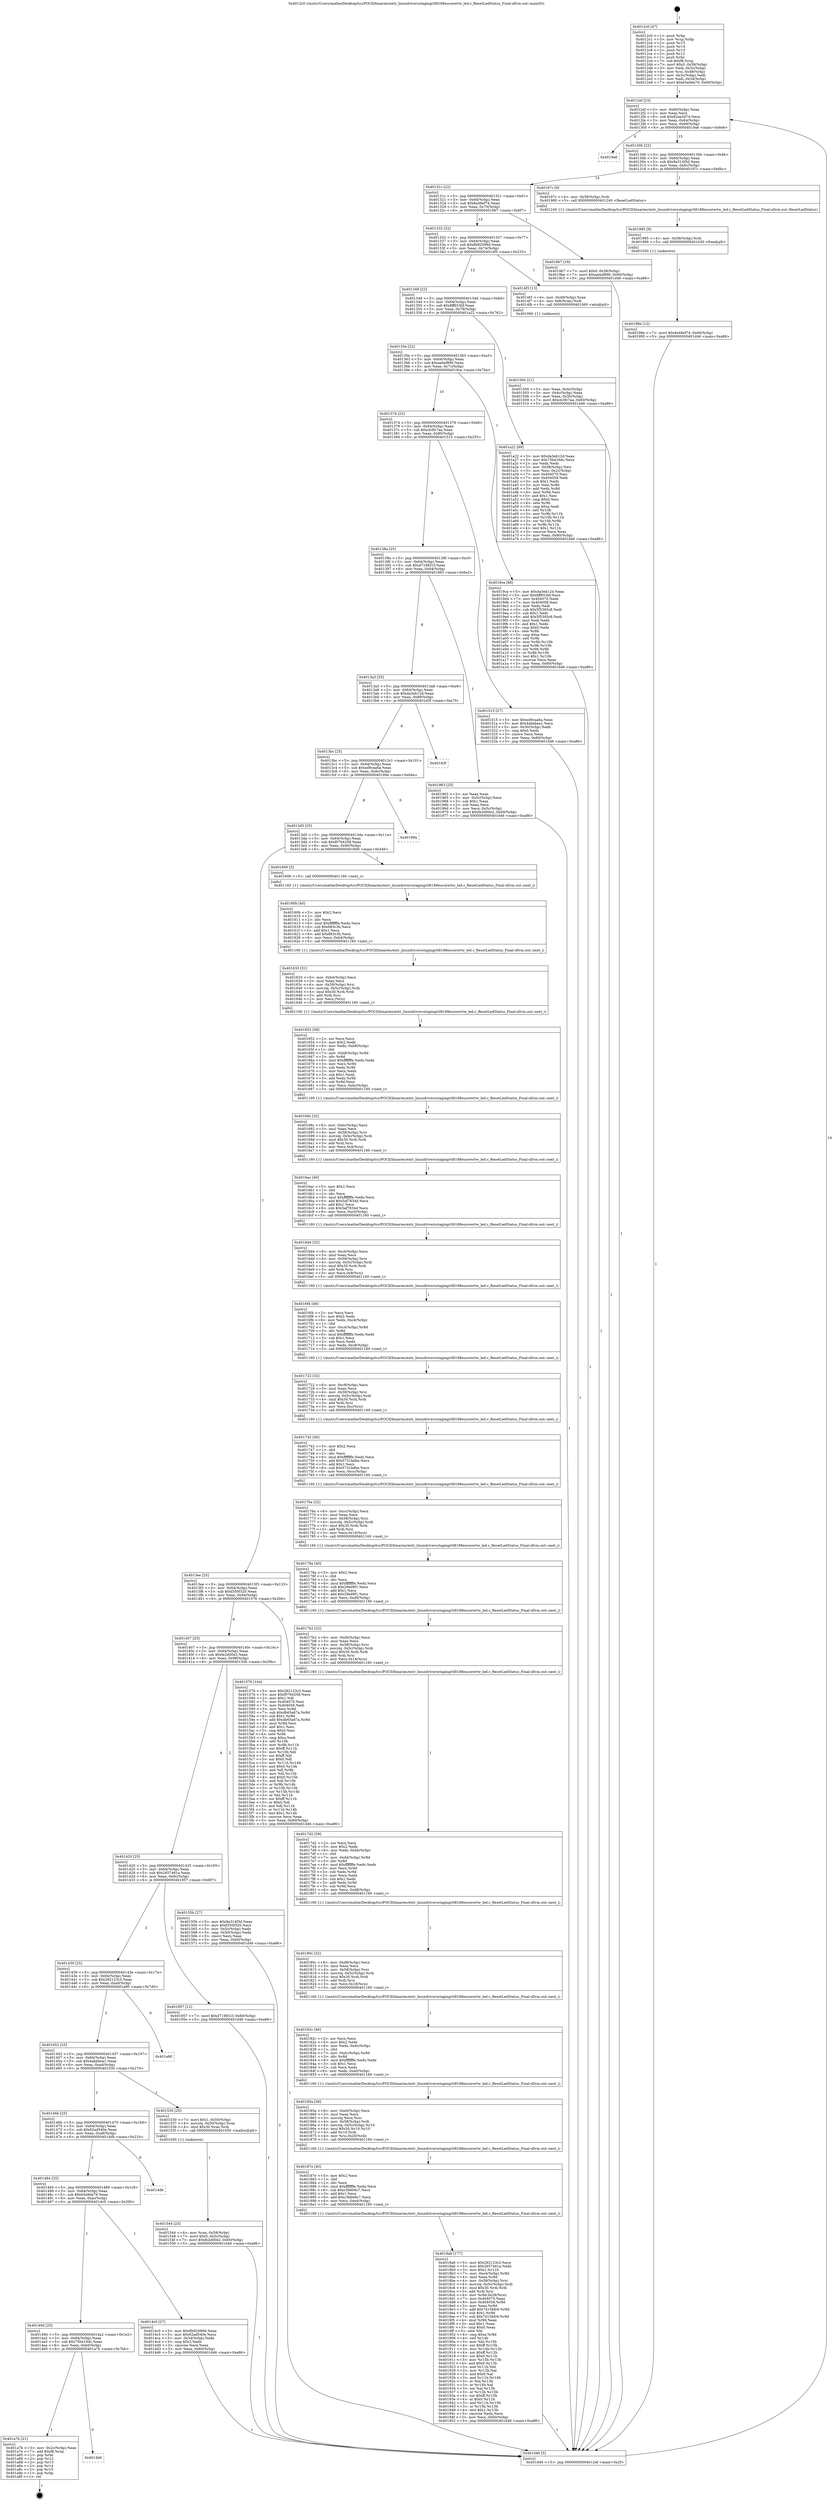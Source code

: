 digraph "0x4012c0" {
  label = "0x4012c0 (/mnt/c/Users/mathe/Desktop/tcc/POCII/binaries/extr_linuxdriversstagingrtl8188eucorertw_led.c_ResetLedStatus_Final-ollvm.out::main(0))"
  labelloc = "t"
  node[shape=record]

  Entry [label="",width=0.3,height=0.3,shape=circle,fillcolor=black,style=filled]
  "0x4012ef" [label="{
     0x4012ef [23]\l
     | [instrs]\l
     &nbsp;&nbsp;0x4012ef \<+3\>: mov -0x60(%rbp),%eax\l
     &nbsp;&nbsp;0x4012f2 \<+2\>: mov %eax,%ecx\l
     &nbsp;&nbsp;0x4012f4 \<+6\>: sub $0x82ea5d74,%ecx\l
     &nbsp;&nbsp;0x4012fa \<+3\>: mov %eax,-0x64(%rbp)\l
     &nbsp;&nbsp;0x4012fd \<+3\>: mov %ecx,-0x68(%rbp)\l
     &nbsp;&nbsp;0x401300 \<+6\>: je 00000000004019a6 \<main+0x6e6\>\l
  }"]
  "0x4019a6" [label="{
     0x4019a6\l
  }", style=dashed]
  "0x401306" [label="{
     0x401306 [22]\l
     | [instrs]\l
     &nbsp;&nbsp;0x401306 \<+5\>: jmp 000000000040130b \<main+0x4b\>\l
     &nbsp;&nbsp;0x40130b \<+3\>: mov -0x64(%rbp),%eax\l
     &nbsp;&nbsp;0x40130e \<+5\>: sub $0x8a314f3d,%eax\l
     &nbsp;&nbsp;0x401313 \<+3\>: mov %eax,-0x6c(%rbp)\l
     &nbsp;&nbsp;0x401316 \<+6\>: je 000000000040197c \<main+0x6bc\>\l
  }"]
  Exit [label="",width=0.3,height=0.3,shape=circle,fillcolor=black,style=filled,peripheries=2]
  "0x40197c" [label="{
     0x40197c [9]\l
     | [instrs]\l
     &nbsp;&nbsp;0x40197c \<+4\>: mov -0x58(%rbp),%rdi\l
     &nbsp;&nbsp;0x401980 \<+5\>: call 0000000000401240 \<ResetLedStatus\>\l
     | [calls]\l
     &nbsp;&nbsp;0x401240 \{1\} (/mnt/c/Users/mathe/Desktop/tcc/POCII/binaries/extr_linuxdriversstagingrtl8188eucorertw_led.c_ResetLedStatus_Final-ollvm.out::ResetLedStatus)\l
  }"]
  "0x40131c" [label="{
     0x40131c [22]\l
     | [instrs]\l
     &nbsp;&nbsp;0x40131c \<+5\>: jmp 0000000000401321 \<main+0x61\>\l
     &nbsp;&nbsp;0x401321 \<+3\>: mov -0x64(%rbp),%eax\l
     &nbsp;&nbsp;0x401324 \<+5\>: sub $0x8a48ef74,%eax\l
     &nbsp;&nbsp;0x401329 \<+3\>: mov %eax,-0x70(%rbp)\l
     &nbsp;&nbsp;0x40132c \<+6\>: je 00000000004019b7 \<main+0x6f7\>\l
  }"]
  "0x4014b6" [label="{
     0x4014b6\l
  }", style=dashed]
  "0x4019b7" [label="{
     0x4019b7 [19]\l
     | [instrs]\l
     &nbsp;&nbsp;0x4019b7 \<+7\>: movl $0x0,-0x38(%rbp)\l
     &nbsp;&nbsp;0x4019be \<+7\>: movl $0xaa4af890,-0x60(%rbp)\l
     &nbsp;&nbsp;0x4019c5 \<+5\>: jmp 0000000000401d46 \<main+0xa86\>\l
  }"]
  "0x401332" [label="{
     0x401332 [22]\l
     | [instrs]\l
     &nbsp;&nbsp;0x401332 \<+5\>: jmp 0000000000401337 \<main+0x77\>\l
     &nbsp;&nbsp;0x401337 \<+3\>: mov -0x64(%rbp),%eax\l
     &nbsp;&nbsp;0x40133a \<+5\>: sub $0x8b92099d,%eax\l
     &nbsp;&nbsp;0x40133f \<+3\>: mov %eax,-0x74(%rbp)\l
     &nbsp;&nbsp;0x401342 \<+6\>: je 00000000004014f3 \<main+0x233\>\l
  }"]
  "0x401a7b" [label="{
     0x401a7b [21]\l
     | [instrs]\l
     &nbsp;&nbsp;0x401a7b \<+3\>: mov -0x2c(%rbp),%eax\l
     &nbsp;&nbsp;0x401a7e \<+7\>: add $0xf8,%rsp\l
     &nbsp;&nbsp;0x401a85 \<+1\>: pop %rbx\l
     &nbsp;&nbsp;0x401a86 \<+2\>: pop %r12\l
     &nbsp;&nbsp;0x401a88 \<+2\>: pop %r13\l
     &nbsp;&nbsp;0x401a8a \<+2\>: pop %r14\l
     &nbsp;&nbsp;0x401a8c \<+2\>: pop %r15\l
     &nbsp;&nbsp;0x401a8e \<+1\>: pop %rbp\l
     &nbsp;&nbsp;0x401a8f \<+1\>: ret\l
  }"]
  "0x4014f3" [label="{
     0x4014f3 [13]\l
     | [instrs]\l
     &nbsp;&nbsp;0x4014f3 \<+4\>: mov -0x48(%rbp),%rax\l
     &nbsp;&nbsp;0x4014f7 \<+4\>: mov 0x8(%rax),%rdi\l
     &nbsp;&nbsp;0x4014fb \<+5\>: call 0000000000401060 \<atoi@plt\>\l
     | [calls]\l
     &nbsp;&nbsp;0x401060 \{1\} (unknown)\l
  }"]
  "0x401348" [label="{
     0x401348 [22]\l
     | [instrs]\l
     &nbsp;&nbsp;0x401348 \<+5\>: jmp 000000000040134d \<main+0x8d\>\l
     &nbsp;&nbsp;0x40134d \<+3\>: mov -0x64(%rbp),%eax\l
     &nbsp;&nbsp;0x401350 \<+5\>: sub $0x8ff653bf,%eax\l
     &nbsp;&nbsp;0x401355 \<+3\>: mov %eax,-0x78(%rbp)\l
     &nbsp;&nbsp;0x401358 \<+6\>: je 0000000000401a22 \<main+0x762\>\l
  }"]
  "0x40198e" [label="{
     0x40198e [12]\l
     | [instrs]\l
     &nbsp;&nbsp;0x40198e \<+7\>: movl $0x8a48ef74,-0x60(%rbp)\l
     &nbsp;&nbsp;0x401995 \<+5\>: jmp 0000000000401d46 \<main+0xa86\>\l
  }"]
  "0x401a22" [label="{
     0x401a22 [89]\l
     | [instrs]\l
     &nbsp;&nbsp;0x401a22 \<+5\>: mov $0xda3eb12d,%eax\l
     &nbsp;&nbsp;0x401a27 \<+5\>: mov $0x75b416dc,%ecx\l
     &nbsp;&nbsp;0x401a2c \<+2\>: xor %edx,%edx\l
     &nbsp;&nbsp;0x401a2e \<+3\>: mov -0x38(%rbp),%esi\l
     &nbsp;&nbsp;0x401a31 \<+3\>: mov %esi,-0x2c(%rbp)\l
     &nbsp;&nbsp;0x401a34 \<+7\>: mov 0x404070,%esi\l
     &nbsp;&nbsp;0x401a3b \<+7\>: mov 0x404058,%edi\l
     &nbsp;&nbsp;0x401a42 \<+3\>: sub $0x1,%edx\l
     &nbsp;&nbsp;0x401a45 \<+3\>: mov %esi,%r8d\l
     &nbsp;&nbsp;0x401a48 \<+3\>: add %edx,%r8d\l
     &nbsp;&nbsp;0x401a4b \<+4\>: imul %r8d,%esi\l
     &nbsp;&nbsp;0x401a4f \<+3\>: and $0x1,%esi\l
     &nbsp;&nbsp;0x401a52 \<+3\>: cmp $0x0,%esi\l
     &nbsp;&nbsp;0x401a55 \<+4\>: sete %r9b\l
     &nbsp;&nbsp;0x401a59 \<+3\>: cmp $0xa,%edi\l
     &nbsp;&nbsp;0x401a5c \<+4\>: setl %r10b\l
     &nbsp;&nbsp;0x401a60 \<+3\>: mov %r9b,%r11b\l
     &nbsp;&nbsp;0x401a63 \<+3\>: and %r10b,%r11b\l
     &nbsp;&nbsp;0x401a66 \<+3\>: xor %r10b,%r9b\l
     &nbsp;&nbsp;0x401a69 \<+3\>: or %r9b,%r11b\l
     &nbsp;&nbsp;0x401a6c \<+4\>: test $0x1,%r11b\l
     &nbsp;&nbsp;0x401a70 \<+3\>: cmovne %ecx,%eax\l
     &nbsp;&nbsp;0x401a73 \<+3\>: mov %eax,-0x60(%rbp)\l
     &nbsp;&nbsp;0x401a76 \<+5\>: jmp 0000000000401d46 \<main+0xa86\>\l
  }"]
  "0x40135e" [label="{
     0x40135e [22]\l
     | [instrs]\l
     &nbsp;&nbsp;0x40135e \<+5\>: jmp 0000000000401363 \<main+0xa3\>\l
     &nbsp;&nbsp;0x401363 \<+3\>: mov -0x64(%rbp),%eax\l
     &nbsp;&nbsp;0x401366 \<+5\>: sub $0xaa4af890,%eax\l
     &nbsp;&nbsp;0x40136b \<+3\>: mov %eax,-0x7c(%rbp)\l
     &nbsp;&nbsp;0x40136e \<+6\>: je 00000000004019ca \<main+0x70a\>\l
  }"]
  "0x401985" [label="{
     0x401985 [9]\l
     | [instrs]\l
     &nbsp;&nbsp;0x401985 \<+4\>: mov -0x58(%rbp),%rdi\l
     &nbsp;&nbsp;0x401989 \<+5\>: call 0000000000401030 \<free@plt\>\l
     | [calls]\l
     &nbsp;&nbsp;0x401030 \{1\} (unknown)\l
  }"]
  "0x4019ca" [label="{
     0x4019ca [88]\l
     | [instrs]\l
     &nbsp;&nbsp;0x4019ca \<+5\>: mov $0xda3eb12d,%eax\l
     &nbsp;&nbsp;0x4019cf \<+5\>: mov $0x8ff653bf,%ecx\l
     &nbsp;&nbsp;0x4019d4 \<+7\>: mov 0x404070,%edx\l
     &nbsp;&nbsp;0x4019db \<+7\>: mov 0x404058,%esi\l
     &nbsp;&nbsp;0x4019e2 \<+2\>: mov %edx,%edi\l
     &nbsp;&nbsp;0x4019e4 \<+6\>: sub $0x5f5393c8,%edi\l
     &nbsp;&nbsp;0x4019ea \<+3\>: sub $0x1,%edi\l
     &nbsp;&nbsp;0x4019ed \<+6\>: add $0x5f5393c8,%edi\l
     &nbsp;&nbsp;0x4019f3 \<+3\>: imul %edi,%edx\l
     &nbsp;&nbsp;0x4019f6 \<+3\>: and $0x1,%edx\l
     &nbsp;&nbsp;0x4019f9 \<+3\>: cmp $0x0,%edx\l
     &nbsp;&nbsp;0x4019fc \<+4\>: sete %r8b\l
     &nbsp;&nbsp;0x401a00 \<+3\>: cmp $0xa,%esi\l
     &nbsp;&nbsp;0x401a03 \<+4\>: setl %r9b\l
     &nbsp;&nbsp;0x401a07 \<+3\>: mov %r8b,%r10b\l
     &nbsp;&nbsp;0x401a0a \<+3\>: and %r9b,%r10b\l
     &nbsp;&nbsp;0x401a0d \<+3\>: xor %r9b,%r8b\l
     &nbsp;&nbsp;0x401a10 \<+3\>: or %r8b,%r10b\l
     &nbsp;&nbsp;0x401a13 \<+4\>: test $0x1,%r10b\l
     &nbsp;&nbsp;0x401a17 \<+3\>: cmovne %ecx,%eax\l
     &nbsp;&nbsp;0x401a1a \<+3\>: mov %eax,-0x60(%rbp)\l
     &nbsp;&nbsp;0x401a1d \<+5\>: jmp 0000000000401d46 \<main+0xa86\>\l
  }"]
  "0x401374" [label="{
     0x401374 [22]\l
     | [instrs]\l
     &nbsp;&nbsp;0x401374 \<+5\>: jmp 0000000000401379 \<main+0xb9\>\l
     &nbsp;&nbsp;0x401379 \<+3\>: mov -0x64(%rbp),%eax\l
     &nbsp;&nbsp;0x40137c \<+5\>: sub $0xcb3fc7aa,%eax\l
     &nbsp;&nbsp;0x401381 \<+3\>: mov %eax,-0x80(%rbp)\l
     &nbsp;&nbsp;0x401384 \<+6\>: je 0000000000401515 \<main+0x255\>\l
  }"]
  "0x4018a6" [label="{
     0x4018a6 [177]\l
     | [instrs]\l
     &nbsp;&nbsp;0x4018a6 \<+5\>: mov $0x292123c3,%ecx\l
     &nbsp;&nbsp;0x4018ab \<+5\>: mov $0x2657461a,%edx\l
     &nbsp;&nbsp;0x4018b0 \<+3\>: mov $0x1,%r11b\l
     &nbsp;&nbsp;0x4018b3 \<+7\>: mov -0xe4(%rbp),%r8d\l
     &nbsp;&nbsp;0x4018ba \<+4\>: imul %eax,%r8d\l
     &nbsp;&nbsp;0x4018be \<+4\>: mov -0x58(%rbp),%rsi\l
     &nbsp;&nbsp;0x4018c2 \<+4\>: movslq -0x5c(%rbp),%rdi\l
     &nbsp;&nbsp;0x4018c6 \<+4\>: imul $0x30,%rdi,%rdi\l
     &nbsp;&nbsp;0x4018ca \<+3\>: add %rdi,%rsi\l
     &nbsp;&nbsp;0x4018cd \<+4\>: mov %r8d,0x28(%rsi)\l
     &nbsp;&nbsp;0x4018d1 \<+7\>: mov 0x404070,%eax\l
     &nbsp;&nbsp;0x4018d8 \<+8\>: mov 0x404058,%r8d\l
     &nbsp;&nbsp;0x4018e0 \<+3\>: mov %eax,%r9d\l
     &nbsp;&nbsp;0x4018e3 \<+7\>: add $0x7d15bfc9,%r9d\l
     &nbsp;&nbsp;0x4018ea \<+4\>: sub $0x1,%r9d\l
     &nbsp;&nbsp;0x4018ee \<+7\>: sub $0x7d15bfc9,%r9d\l
     &nbsp;&nbsp;0x4018f5 \<+4\>: imul %r9d,%eax\l
     &nbsp;&nbsp;0x4018f9 \<+3\>: and $0x1,%eax\l
     &nbsp;&nbsp;0x4018fc \<+3\>: cmp $0x0,%eax\l
     &nbsp;&nbsp;0x4018ff \<+3\>: sete %bl\l
     &nbsp;&nbsp;0x401902 \<+4\>: cmp $0xa,%r8d\l
     &nbsp;&nbsp;0x401906 \<+4\>: setl %r14b\l
     &nbsp;&nbsp;0x40190a \<+3\>: mov %bl,%r15b\l
     &nbsp;&nbsp;0x40190d \<+4\>: xor $0xff,%r15b\l
     &nbsp;&nbsp;0x401911 \<+3\>: mov %r14b,%r12b\l
     &nbsp;&nbsp;0x401914 \<+4\>: xor $0xff,%r12b\l
     &nbsp;&nbsp;0x401918 \<+4\>: xor $0x0,%r11b\l
     &nbsp;&nbsp;0x40191c \<+3\>: mov %r15b,%r13b\l
     &nbsp;&nbsp;0x40191f \<+4\>: and $0x0,%r13b\l
     &nbsp;&nbsp;0x401923 \<+3\>: and %r11b,%bl\l
     &nbsp;&nbsp;0x401926 \<+3\>: mov %r12b,%al\l
     &nbsp;&nbsp;0x401929 \<+2\>: and $0x0,%al\l
     &nbsp;&nbsp;0x40192b \<+3\>: and %r11b,%r14b\l
     &nbsp;&nbsp;0x40192e \<+3\>: or %bl,%r13b\l
     &nbsp;&nbsp;0x401931 \<+3\>: or %r14b,%al\l
     &nbsp;&nbsp;0x401934 \<+3\>: xor %al,%r13b\l
     &nbsp;&nbsp;0x401937 \<+3\>: or %r12b,%r15b\l
     &nbsp;&nbsp;0x40193a \<+4\>: xor $0xff,%r15b\l
     &nbsp;&nbsp;0x40193e \<+4\>: or $0x0,%r11b\l
     &nbsp;&nbsp;0x401942 \<+3\>: and %r11b,%r15b\l
     &nbsp;&nbsp;0x401945 \<+3\>: or %r15b,%r13b\l
     &nbsp;&nbsp;0x401948 \<+4\>: test $0x1,%r13b\l
     &nbsp;&nbsp;0x40194c \<+3\>: cmovne %edx,%ecx\l
     &nbsp;&nbsp;0x40194f \<+3\>: mov %ecx,-0x60(%rbp)\l
     &nbsp;&nbsp;0x401952 \<+5\>: jmp 0000000000401d46 \<main+0xa86\>\l
  }"]
  "0x401515" [label="{
     0x401515 [27]\l
     | [instrs]\l
     &nbsp;&nbsp;0x401515 \<+5\>: mov $0xed9caa6a,%eax\l
     &nbsp;&nbsp;0x40151a \<+5\>: mov $0x4abbbea1,%ecx\l
     &nbsp;&nbsp;0x40151f \<+3\>: mov -0x30(%rbp),%edx\l
     &nbsp;&nbsp;0x401522 \<+3\>: cmp $0x0,%edx\l
     &nbsp;&nbsp;0x401525 \<+3\>: cmove %ecx,%eax\l
     &nbsp;&nbsp;0x401528 \<+3\>: mov %eax,-0x60(%rbp)\l
     &nbsp;&nbsp;0x40152b \<+5\>: jmp 0000000000401d46 \<main+0xa86\>\l
  }"]
  "0x40138a" [label="{
     0x40138a [25]\l
     | [instrs]\l
     &nbsp;&nbsp;0x40138a \<+5\>: jmp 000000000040138f \<main+0xcf\>\l
     &nbsp;&nbsp;0x40138f \<+3\>: mov -0x64(%rbp),%eax\l
     &nbsp;&nbsp;0x401392 \<+5\>: sub $0xd719831f,%eax\l
     &nbsp;&nbsp;0x401397 \<+6\>: mov %eax,-0x84(%rbp)\l
     &nbsp;&nbsp;0x40139d \<+6\>: je 0000000000401963 \<main+0x6a3\>\l
  }"]
  "0x40187e" [label="{
     0x40187e [40]\l
     | [instrs]\l
     &nbsp;&nbsp;0x40187e \<+5\>: mov $0x2,%ecx\l
     &nbsp;&nbsp;0x401883 \<+1\>: cltd\l
     &nbsp;&nbsp;0x401884 \<+2\>: idiv %ecx\l
     &nbsp;&nbsp;0x401886 \<+6\>: imul $0xfffffffe,%edx,%ecx\l
     &nbsp;&nbsp;0x40188c \<+6\>: sub $0xc3b606c7,%ecx\l
     &nbsp;&nbsp;0x401892 \<+3\>: add $0x1,%ecx\l
     &nbsp;&nbsp;0x401895 \<+6\>: add $0xc3b606c7,%ecx\l
     &nbsp;&nbsp;0x40189b \<+6\>: mov %ecx,-0xe4(%rbp)\l
     &nbsp;&nbsp;0x4018a1 \<+5\>: call 0000000000401160 \<next_i\>\l
     | [calls]\l
     &nbsp;&nbsp;0x401160 \{1\} (/mnt/c/Users/mathe/Desktop/tcc/POCII/binaries/extr_linuxdriversstagingrtl8188eucorertw_led.c_ResetLedStatus_Final-ollvm.out::next_i)\l
  }"]
  "0x401963" [label="{
     0x401963 [25]\l
     | [instrs]\l
     &nbsp;&nbsp;0x401963 \<+2\>: xor %eax,%eax\l
     &nbsp;&nbsp;0x401965 \<+3\>: mov -0x5c(%rbp),%ecx\l
     &nbsp;&nbsp;0x401968 \<+3\>: sub $0x1,%eax\l
     &nbsp;&nbsp;0x40196b \<+2\>: sub %eax,%ecx\l
     &nbsp;&nbsp;0x40196d \<+3\>: mov %ecx,-0x5c(%rbp)\l
     &nbsp;&nbsp;0x401970 \<+7\>: movl $0xfe2d00e2,-0x60(%rbp)\l
     &nbsp;&nbsp;0x401977 \<+5\>: jmp 0000000000401d46 \<main+0xa86\>\l
  }"]
  "0x4013a3" [label="{
     0x4013a3 [25]\l
     | [instrs]\l
     &nbsp;&nbsp;0x4013a3 \<+5\>: jmp 00000000004013a8 \<main+0xe8\>\l
     &nbsp;&nbsp;0x4013a8 \<+3\>: mov -0x64(%rbp),%eax\l
     &nbsp;&nbsp;0x4013ab \<+5\>: sub $0xda3eb12d,%eax\l
     &nbsp;&nbsp;0x4013b0 \<+6\>: mov %eax,-0x88(%rbp)\l
     &nbsp;&nbsp;0x4013b6 \<+6\>: je 0000000000401d3f \<main+0xa7f\>\l
  }"]
  "0x40185a" [label="{
     0x40185a [36]\l
     | [instrs]\l
     &nbsp;&nbsp;0x40185a \<+6\>: mov -0xe0(%rbp),%ecx\l
     &nbsp;&nbsp;0x401860 \<+3\>: imul %eax,%ecx\l
     &nbsp;&nbsp;0x401863 \<+3\>: movslq %ecx,%rsi\l
     &nbsp;&nbsp;0x401866 \<+4\>: mov -0x58(%rbp),%rdi\l
     &nbsp;&nbsp;0x40186a \<+4\>: movslq -0x5c(%rbp),%r10\l
     &nbsp;&nbsp;0x40186e \<+4\>: imul $0x30,%r10,%r10\l
     &nbsp;&nbsp;0x401872 \<+3\>: add %r10,%rdi\l
     &nbsp;&nbsp;0x401875 \<+4\>: mov %rsi,0x20(%rdi)\l
     &nbsp;&nbsp;0x401879 \<+5\>: call 0000000000401160 \<next_i\>\l
     | [calls]\l
     &nbsp;&nbsp;0x401160 \{1\} (/mnt/c/Users/mathe/Desktop/tcc/POCII/binaries/extr_linuxdriversstagingrtl8188eucorertw_led.c_ResetLedStatus_Final-ollvm.out::next_i)\l
  }"]
  "0x401d3f" [label="{
     0x401d3f\l
  }", style=dashed]
  "0x4013bc" [label="{
     0x4013bc [25]\l
     | [instrs]\l
     &nbsp;&nbsp;0x4013bc \<+5\>: jmp 00000000004013c1 \<main+0x101\>\l
     &nbsp;&nbsp;0x4013c1 \<+3\>: mov -0x64(%rbp),%eax\l
     &nbsp;&nbsp;0x4013c4 \<+5\>: sub $0xed9caa6a,%eax\l
     &nbsp;&nbsp;0x4013c9 \<+6\>: mov %eax,-0x8c(%rbp)\l
     &nbsp;&nbsp;0x4013cf \<+6\>: je 000000000040199a \<main+0x6da\>\l
  }"]
  "0x40182c" [label="{
     0x40182c [46]\l
     | [instrs]\l
     &nbsp;&nbsp;0x40182c \<+2\>: xor %ecx,%ecx\l
     &nbsp;&nbsp;0x40182e \<+5\>: mov $0x2,%edx\l
     &nbsp;&nbsp;0x401833 \<+6\>: mov %edx,-0xdc(%rbp)\l
     &nbsp;&nbsp;0x401839 \<+1\>: cltd\l
     &nbsp;&nbsp;0x40183a \<+7\>: mov -0xdc(%rbp),%r8d\l
     &nbsp;&nbsp;0x401841 \<+3\>: idiv %r8d\l
     &nbsp;&nbsp;0x401844 \<+6\>: imul $0xfffffffe,%edx,%edx\l
     &nbsp;&nbsp;0x40184a \<+3\>: sub $0x1,%ecx\l
     &nbsp;&nbsp;0x40184d \<+2\>: sub %ecx,%edx\l
     &nbsp;&nbsp;0x40184f \<+6\>: mov %edx,-0xe0(%rbp)\l
     &nbsp;&nbsp;0x401855 \<+5\>: call 0000000000401160 \<next_i\>\l
     | [calls]\l
     &nbsp;&nbsp;0x401160 \{1\} (/mnt/c/Users/mathe/Desktop/tcc/POCII/binaries/extr_linuxdriversstagingrtl8188eucorertw_led.c_ResetLedStatus_Final-ollvm.out::next_i)\l
  }"]
  "0x40199a" [label="{
     0x40199a\l
  }", style=dashed]
  "0x4013d5" [label="{
     0x4013d5 [25]\l
     | [instrs]\l
     &nbsp;&nbsp;0x4013d5 \<+5\>: jmp 00000000004013da \<main+0x11a\>\l
     &nbsp;&nbsp;0x4013da \<+3\>: mov -0x64(%rbp),%eax\l
     &nbsp;&nbsp;0x4013dd \<+5\>: sub $0xf0764208,%eax\l
     &nbsp;&nbsp;0x4013e2 \<+6\>: mov %eax,-0x90(%rbp)\l
     &nbsp;&nbsp;0x4013e8 \<+6\>: je 0000000000401606 \<main+0x346\>\l
  }"]
  "0x40180c" [label="{
     0x40180c [32]\l
     | [instrs]\l
     &nbsp;&nbsp;0x40180c \<+6\>: mov -0xd8(%rbp),%ecx\l
     &nbsp;&nbsp;0x401812 \<+3\>: imul %eax,%ecx\l
     &nbsp;&nbsp;0x401815 \<+4\>: mov -0x58(%rbp),%rsi\l
     &nbsp;&nbsp;0x401819 \<+4\>: movslq -0x5c(%rbp),%rdi\l
     &nbsp;&nbsp;0x40181d \<+4\>: imul $0x30,%rdi,%rdi\l
     &nbsp;&nbsp;0x401821 \<+3\>: add %rdi,%rsi\l
     &nbsp;&nbsp;0x401824 \<+3\>: mov %ecx,0x18(%rsi)\l
     &nbsp;&nbsp;0x401827 \<+5\>: call 0000000000401160 \<next_i\>\l
     | [calls]\l
     &nbsp;&nbsp;0x401160 \{1\} (/mnt/c/Users/mathe/Desktop/tcc/POCII/binaries/extr_linuxdriversstagingrtl8188eucorertw_led.c_ResetLedStatus_Final-ollvm.out::next_i)\l
  }"]
  "0x401606" [label="{
     0x401606 [5]\l
     | [instrs]\l
     &nbsp;&nbsp;0x401606 \<+5\>: call 0000000000401160 \<next_i\>\l
     | [calls]\l
     &nbsp;&nbsp;0x401160 \{1\} (/mnt/c/Users/mathe/Desktop/tcc/POCII/binaries/extr_linuxdriversstagingrtl8188eucorertw_led.c_ResetLedStatus_Final-ollvm.out::next_i)\l
  }"]
  "0x4013ee" [label="{
     0x4013ee [25]\l
     | [instrs]\l
     &nbsp;&nbsp;0x4013ee \<+5\>: jmp 00000000004013f3 \<main+0x133\>\l
     &nbsp;&nbsp;0x4013f3 \<+3\>: mov -0x64(%rbp),%eax\l
     &nbsp;&nbsp;0x4013f6 \<+5\>: sub $0xf350f320,%eax\l
     &nbsp;&nbsp;0x4013fb \<+6\>: mov %eax,-0x94(%rbp)\l
     &nbsp;&nbsp;0x401401 \<+6\>: je 0000000000401576 \<main+0x2b6\>\l
  }"]
  "0x4017d2" [label="{
     0x4017d2 [58]\l
     | [instrs]\l
     &nbsp;&nbsp;0x4017d2 \<+2\>: xor %ecx,%ecx\l
     &nbsp;&nbsp;0x4017d4 \<+5\>: mov $0x2,%edx\l
     &nbsp;&nbsp;0x4017d9 \<+6\>: mov %edx,-0xd4(%rbp)\l
     &nbsp;&nbsp;0x4017df \<+1\>: cltd\l
     &nbsp;&nbsp;0x4017e0 \<+7\>: mov -0xd4(%rbp),%r8d\l
     &nbsp;&nbsp;0x4017e7 \<+3\>: idiv %r8d\l
     &nbsp;&nbsp;0x4017ea \<+6\>: imul $0xfffffffe,%edx,%edx\l
     &nbsp;&nbsp;0x4017f0 \<+3\>: mov %ecx,%r9d\l
     &nbsp;&nbsp;0x4017f3 \<+3\>: sub %edx,%r9d\l
     &nbsp;&nbsp;0x4017f6 \<+2\>: mov %ecx,%edx\l
     &nbsp;&nbsp;0x4017f8 \<+3\>: sub $0x1,%edx\l
     &nbsp;&nbsp;0x4017fb \<+3\>: add %edx,%r9d\l
     &nbsp;&nbsp;0x4017fe \<+3\>: sub %r9d,%ecx\l
     &nbsp;&nbsp;0x401801 \<+6\>: mov %ecx,-0xd8(%rbp)\l
     &nbsp;&nbsp;0x401807 \<+5\>: call 0000000000401160 \<next_i\>\l
     | [calls]\l
     &nbsp;&nbsp;0x401160 \{1\} (/mnt/c/Users/mathe/Desktop/tcc/POCII/binaries/extr_linuxdriversstagingrtl8188eucorertw_led.c_ResetLedStatus_Final-ollvm.out::next_i)\l
  }"]
  "0x401576" [label="{
     0x401576 [144]\l
     | [instrs]\l
     &nbsp;&nbsp;0x401576 \<+5\>: mov $0x292123c3,%eax\l
     &nbsp;&nbsp;0x40157b \<+5\>: mov $0xf0764208,%ecx\l
     &nbsp;&nbsp;0x401580 \<+2\>: mov $0x1,%dl\l
     &nbsp;&nbsp;0x401582 \<+7\>: mov 0x404070,%esi\l
     &nbsp;&nbsp;0x401589 \<+7\>: mov 0x404058,%edi\l
     &nbsp;&nbsp;0x401590 \<+3\>: mov %esi,%r8d\l
     &nbsp;&nbsp;0x401593 \<+7\>: sub $0xdb65a67a,%r8d\l
     &nbsp;&nbsp;0x40159a \<+4\>: sub $0x1,%r8d\l
     &nbsp;&nbsp;0x40159e \<+7\>: add $0xdb65a67a,%r8d\l
     &nbsp;&nbsp;0x4015a5 \<+4\>: imul %r8d,%esi\l
     &nbsp;&nbsp;0x4015a9 \<+3\>: and $0x1,%esi\l
     &nbsp;&nbsp;0x4015ac \<+3\>: cmp $0x0,%esi\l
     &nbsp;&nbsp;0x4015af \<+4\>: sete %r9b\l
     &nbsp;&nbsp;0x4015b3 \<+3\>: cmp $0xa,%edi\l
     &nbsp;&nbsp;0x4015b6 \<+4\>: setl %r10b\l
     &nbsp;&nbsp;0x4015ba \<+3\>: mov %r9b,%r11b\l
     &nbsp;&nbsp;0x4015bd \<+4\>: xor $0xff,%r11b\l
     &nbsp;&nbsp;0x4015c1 \<+3\>: mov %r10b,%bl\l
     &nbsp;&nbsp;0x4015c4 \<+3\>: xor $0xff,%bl\l
     &nbsp;&nbsp;0x4015c7 \<+3\>: xor $0x0,%dl\l
     &nbsp;&nbsp;0x4015ca \<+3\>: mov %r11b,%r14b\l
     &nbsp;&nbsp;0x4015cd \<+4\>: and $0x0,%r14b\l
     &nbsp;&nbsp;0x4015d1 \<+3\>: and %dl,%r9b\l
     &nbsp;&nbsp;0x4015d4 \<+3\>: mov %bl,%r15b\l
     &nbsp;&nbsp;0x4015d7 \<+4\>: and $0x0,%r15b\l
     &nbsp;&nbsp;0x4015db \<+3\>: and %dl,%r10b\l
     &nbsp;&nbsp;0x4015de \<+3\>: or %r9b,%r14b\l
     &nbsp;&nbsp;0x4015e1 \<+3\>: or %r10b,%r15b\l
     &nbsp;&nbsp;0x4015e4 \<+3\>: xor %r15b,%r14b\l
     &nbsp;&nbsp;0x4015e7 \<+3\>: or %bl,%r11b\l
     &nbsp;&nbsp;0x4015ea \<+4\>: xor $0xff,%r11b\l
     &nbsp;&nbsp;0x4015ee \<+3\>: or $0x0,%dl\l
     &nbsp;&nbsp;0x4015f1 \<+3\>: and %dl,%r11b\l
     &nbsp;&nbsp;0x4015f4 \<+3\>: or %r11b,%r14b\l
     &nbsp;&nbsp;0x4015f7 \<+4\>: test $0x1,%r14b\l
     &nbsp;&nbsp;0x4015fb \<+3\>: cmovne %ecx,%eax\l
     &nbsp;&nbsp;0x4015fe \<+3\>: mov %eax,-0x60(%rbp)\l
     &nbsp;&nbsp;0x401601 \<+5\>: jmp 0000000000401d46 \<main+0xa86\>\l
  }"]
  "0x401407" [label="{
     0x401407 [25]\l
     | [instrs]\l
     &nbsp;&nbsp;0x401407 \<+5\>: jmp 000000000040140c \<main+0x14c\>\l
     &nbsp;&nbsp;0x40140c \<+3\>: mov -0x64(%rbp),%eax\l
     &nbsp;&nbsp;0x40140f \<+5\>: sub $0xfe2d00e2,%eax\l
     &nbsp;&nbsp;0x401414 \<+6\>: mov %eax,-0x98(%rbp)\l
     &nbsp;&nbsp;0x40141a \<+6\>: je 000000000040155b \<main+0x29b\>\l
  }"]
  "0x4017b2" [label="{
     0x4017b2 [32]\l
     | [instrs]\l
     &nbsp;&nbsp;0x4017b2 \<+6\>: mov -0xd0(%rbp),%ecx\l
     &nbsp;&nbsp;0x4017b8 \<+3\>: imul %eax,%ecx\l
     &nbsp;&nbsp;0x4017bb \<+4\>: mov -0x58(%rbp),%rsi\l
     &nbsp;&nbsp;0x4017bf \<+4\>: movslq -0x5c(%rbp),%rdi\l
     &nbsp;&nbsp;0x4017c3 \<+4\>: imul $0x30,%rdi,%rdi\l
     &nbsp;&nbsp;0x4017c7 \<+3\>: add %rdi,%rsi\l
     &nbsp;&nbsp;0x4017ca \<+3\>: mov %ecx,0x14(%rsi)\l
     &nbsp;&nbsp;0x4017cd \<+5\>: call 0000000000401160 \<next_i\>\l
     | [calls]\l
     &nbsp;&nbsp;0x401160 \{1\} (/mnt/c/Users/mathe/Desktop/tcc/POCII/binaries/extr_linuxdriversstagingrtl8188eucorertw_led.c_ResetLedStatus_Final-ollvm.out::next_i)\l
  }"]
  "0x40155b" [label="{
     0x40155b [27]\l
     | [instrs]\l
     &nbsp;&nbsp;0x40155b \<+5\>: mov $0x8a314f3d,%eax\l
     &nbsp;&nbsp;0x401560 \<+5\>: mov $0xf350f320,%ecx\l
     &nbsp;&nbsp;0x401565 \<+3\>: mov -0x5c(%rbp),%edx\l
     &nbsp;&nbsp;0x401568 \<+3\>: cmp -0x50(%rbp),%edx\l
     &nbsp;&nbsp;0x40156b \<+3\>: cmovl %ecx,%eax\l
     &nbsp;&nbsp;0x40156e \<+3\>: mov %eax,-0x60(%rbp)\l
     &nbsp;&nbsp;0x401571 \<+5\>: jmp 0000000000401d46 \<main+0xa86\>\l
  }"]
  "0x401420" [label="{
     0x401420 [25]\l
     | [instrs]\l
     &nbsp;&nbsp;0x401420 \<+5\>: jmp 0000000000401425 \<main+0x165\>\l
     &nbsp;&nbsp;0x401425 \<+3\>: mov -0x64(%rbp),%eax\l
     &nbsp;&nbsp;0x401428 \<+5\>: sub $0x2657461a,%eax\l
     &nbsp;&nbsp;0x40142d \<+6\>: mov %eax,-0x9c(%rbp)\l
     &nbsp;&nbsp;0x401433 \<+6\>: je 0000000000401957 \<main+0x697\>\l
  }"]
  "0x40178a" [label="{
     0x40178a [40]\l
     | [instrs]\l
     &nbsp;&nbsp;0x40178a \<+5\>: mov $0x2,%ecx\l
     &nbsp;&nbsp;0x40178f \<+1\>: cltd\l
     &nbsp;&nbsp;0x401790 \<+2\>: idiv %ecx\l
     &nbsp;&nbsp;0x401792 \<+6\>: imul $0xfffffffe,%edx,%ecx\l
     &nbsp;&nbsp;0x401798 \<+6\>: sub $0x29ed9f1,%ecx\l
     &nbsp;&nbsp;0x40179e \<+3\>: add $0x1,%ecx\l
     &nbsp;&nbsp;0x4017a1 \<+6\>: add $0x29ed9f1,%ecx\l
     &nbsp;&nbsp;0x4017a7 \<+6\>: mov %ecx,-0xd0(%rbp)\l
     &nbsp;&nbsp;0x4017ad \<+5\>: call 0000000000401160 \<next_i\>\l
     | [calls]\l
     &nbsp;&nbsp;0x401160 \{1\} (/mnt/c/Users/mathe/Desktop/tcc/POCII/binaries/extr_linuxdriversstagingrtl8188eucorertw_led.c_ResetLedStatus_Final-ollvm.out::next_i)\l
  }"]
  "0x401957" [label="{
     0x401957 [12]\l
     | [instrs]\l
     &nbsp;&nbsp;0x401957 \<+7\>: movl $0xd719831f,-0x60(%rbp)\l
     &nbsp;&nbsp;0x40195e \<+5\>: jmp 0000000000401d46 \<main+0xa86\>\l
  }"]
  "0x401439" [label="{
     0x401439 [25]\l
     | [instrs]\l
     &nbsp;&nbsp;0x401439 \<+5\>: jmp 000000000040143e \<main+0x17e\>\l
     &nbsp;&nbsp;0x40143e \<+3\>: mov -0x64(%rbp),%eax\l
     &nbsp;&nbsp;0x401441 \<+5\>: sub $0x292123c3,%eax\l
     &nbsp;&nbsp;0x401446 \<+6\>: mov %eax,-0xa0(%rbp)\l
     &nbsp;&nbsp;0x40144c \<+6\>: je 0000000000401a90 \<main+0x7d0\>\l
  }"]
  "0x40176a" [label="{
     0x40176a [32]\l
     | [instrs]\l
     &nbsp;&nbsp;0x40176a \<+6\>: mov -0xcc(%rbp),%ecx\l
     &nbsp;&nbsp;0x401770 \<+3\>: imul %eax,%ecx\l
     &nbsp;&nbsp;0x401773 \<+4\>: mov -0x58(%rbp),%rsi\l
     &nbsp;&nbsp;0x401777 \<+4\>: movslq -0x5c(%rbp),%rdi\l
     &nbsp;&nbsp;0x40177b \<+4\>: imul $0x30,%rdi,%rdi\l
     &nbsp;&nbsp;0x40177f \<+3\>: add %rdi,%rsi\l
     &nbsp;&nbsp;0x401782 \<+3\>: mov %ecx,0x10(%rsi)\l
     &nbsp;&nbsp;0x401785 \<+5\>: call 0000000000401160 \<next_i\>\l
     | [calls]\l
     &nbsp;&nbsp;0x401160 \{1\} (/mnt/c/Users/mathe/Desktop/tcc/POCII/binaries/extr_linuxdriversstagingrtl8188eucorertw_led.c_ResetLedStatus_Final-ollvm.out::next_i)\l
  }"]
  "0x401a90" [label="{
     0x401a90\l
  }", style=dashed]
  "0x401452" [label="{
     0x401452 [25]\l
     | [instrs]\l
     &nbsp;&nbsp;0x401452 \<+5\>: jmp 0000000000401457 \<main+0x197\>\l
     &nbsp;&nbsp;0x401457 \<+3\>: mov -0x64(%rbp),%eax\l
     &nbsp;&nbsp;0x40145a \<+5\>: sub $0x4abbbea1,%eax\l
     &nbsp;&nbsp;0x40145f \<+6\>: mov %eax,-0xa4(%rbp)\l
     &nbsp;&nbsp;0x401465 \<+6\>: je 0000000000401530 \<main+0x270\>\l
  }"]
  "0x401742" [label="{
     0x401742 [40]\l
     | [instrs]\l
     &nbsp;&nbsp;0x401742 \<+5\>: mov $0x2,%ecx\l
     &nbsp;&nbsp;0x401747 \<+1\>: cltd\l
     &nbsp;&nbsp;0x401748 \<+2\>: idiv %ecx\l
     &nbsp;&nbsp;0x40174a \<+6\>: imul $0xfffffffe,%edx,%ecx\l
     &nbsp;&nbsp;0x401750 \<+6\>: add $0x5731bdbe,%ecx\l
     &nbsp;&nbsp;0x401756 \<+3\>: add $0x1,%ecx\l
     &nbsp;&nbsp;0x401759 \<+6\>: sub $0x5731bdbe,%ecx\l
     &nbsp;&nbsp;0x40175f \<+6\>: mov %ecx,-0xcc(%rbp)\l
     &nbsp;&nbsp;0x401765 \<+5\>: call 0000000000401160 \<next_i\>\l
     | [calls]\l
     &nbsp;&nbsp;0x401160 \{1\} (/mnt/c/Users/mathe/Desktop/tcc/POCII/binaries/extr_linuxdriversstagingrtl8188eucorertw_led.c_ResetLedStatus_Final-ollvm.out::next_i)\l
  }"]
  "0x401530" [label="{
     0x401530 [20]\l
     | [instrs]\l
     &nbsp;&nbsp;0x401530 \<+7\>: movl $0x1,-0x50(%rbp)\l
     &nbsp;&nbsp;0x401537 \<+4\>: movslq -0x50(%rbp),%rax\l
     &nbsp;&nbsp;0x40153b \<+4\>: imul $0x30,%rax,%rdi\l
     &nbsp;&nbsp;0x40153f \<+5\>: call 0000000000401050 \<malloc@plt\>\l
     | [calls]\l
     &nbsp;&nbsp;0x401050 \{1\} (unknown)\l
  }"]
  "0x40146b" [label="{
     0x40146b [25]\l
     | [instrs]\l
     &nbsp;&nbsp;0x40146b \<+5\>: jmp 0000000000401470 \<main+0x1b0\>\l
     &nbsp;&nbsp;0x401470 \<+3\>: mov -0x64(%rbp),%eax\l
     &nbsp;&nbsp;0x401473 \<+5\>: sub $0x62ad540e,%eax\l
     &nbsp;&nbsp;0x401478 \<+6\>: mov %eax,-0xa8(%rbp)\l
     &nbsp;&nbsp;0x40147e \<+6\>: je 00000000004014db \<main+0x21b\>\l
  }"]
  "0x401722" [label="{
     0x401722 [32]\l
     | [instrs]\l
     &nbsp;&nbsp;0x401722 \<+6\>: mov -0xc8(%rbp),%ecx\l
     &nbsp;&nbsp;0x401728 \<+3\>: imul %eax,%ecx\l
     &nbsp;&nbsp;0x40172b \<+4\>: mov -0x58(%rbp),%rsi\l
     &nbsp;&nbsp;0x40172f \<+4\>: movslq -0x5c(%rbp),%rdi\l
     &nbsp;&nbsp;0x401733 \<+4\>: imul $0x30,%rdi,%rdi\l
     &nbsp;&nbsp;0x401737 \<+3\>: add %rdi,%rsi\l
     &nbsp;&nbsp;0x40173a \<+3\>: mov %ecx,0xc(%rsi)\l
     &nbsp;&nbsp;0x40173d \<+5\>: call 0000000000401160 \<next_i\>\l
     | [calls]\l
     &nbsp;&nbsp;0x401160 \{1\} (/mnt/c/Users/mathe/Desktop/tcc/POCII/binaries/extr_linuxdriversstagingrtl8188eucorertw_led.c_ResetLedStatus_Final-ollvm.out::next_i)\l
  }"]
  "0x4014db" [label="{
     0x4014db\l
  }", style=dashed]
  "0x401484" [label="{
     0x401484 [25]\l
     | [instrs]\l
     &nbsp;&nbsp;0x401484 \<+5\>: jmp 0000000000401489 \<main+0x1c9\>\l
     &nbsp;&nbsp;0x401489 \<+3\>: mov -0x64(%rbp),%eax\l
     &nbsp;&nbsp;0x40148c \<+5\>: sub $0x65a9da79,%eax\l
     &nbsp;&nbsp;0x401491 \<+6\>: mov %eax,-0xac(%rbp)\l
     &nbsp;&nbsp;0x401497 \<+6\>: je 00000000004014c0 \<main+0x200\>\l
  }"]
  "0x4016f4" [label="{
     0x4016f4 [46]\l
     | [instrs]\l
     &nbsp;&nbsp;0x4016f4 \<+2\>: xor %ecx,%ecx\l
     &nbsp;&nbsp;0x4016f6 \<+5\>: mov $0x2,%edx\l
     &nbsp;&nbsp;0x4016fb \<+6\>: mov %edx,-0xc4(%rbp)\l
     &nbsp;&nbsp;0x401701 \<+1\>: cltd\l
     &nbsp;&nbsp;0x401702 \<+7\>: mov -0xc4(%rbp),%r8d\l
     &nbsp;&nbsp;0x401709 \<+3\>: idiv %r8d\l
     &nbsp;&nbsp;0x40170c \<+6\>: imul $0xfffffffe,%edx,%edx\l
     &nbsp;&nbsp;0x401712 \<+3\>: sub $0x1,%ecx\l
     &nbsp;&nbsp;0x401715 \<+2\>: sub %ecx,%edx\l
     &nbsp;&nbsp;0x401717 \<+6\>: mov %edx,-0xc8(%rbp)\l
     &nbsp;&nbsp;0x40171d \<+5\>: call 0000000000401160 \<next_i\>\l
     | [calls]\l
     &nbsp;&nbsp;0x401160 \{1\} (/mnt/c/Users/mathe/Desktop/tcc/POCII/binaries/extr_linuxdriversstagingrtl8188eucorertw_led.c_ResetLedStatus_Final-ollvm.out::next_i)\l
  }"]
  "0x4014c0" [label="{
     0x4014c0 [27]\l
     | [instrs]\l
     &nbsp;&nbsp;0x4014c0 \<+5\>: mov $0x8b92099d,%eax\l
     &nbsp;&nbsp;0x4014c5 \<+5\>: mov $0x62ad540e,%ecx\l
     &nbsp;&nbsp;0x4014ca \<+3\>: mov -0x34(%rbp),%edx\l
     &nbsp;&nbsp;0x4014cd \<+3\>: cmp $0x2,%edx\l
     &nbsp;&nbsp;0x4014d0 \<+3\>: cmovne %ecx,%eax\l
     &nbsp;&nbsp;0x4014d3 \<+3\>: mov %eax,-0x60(%rbp)\l
     &nbsp;&nbsp;0x4014d6 \<+5\>: jmp 0000000000401d46 \<main+0xa86\>\l
  }"]
  "0x40149d" [label="{
     0x40149d [25]\l
     | [instrs]\l
     &nbsp;&nbsp;0x40149d \<+5\>: jmp 00000000004014a2 \<main+0x1e2\>\l
     &nbsp;&nbsp;0x4014a2 \<+3\>: mov -0x64(%rbp),%eax\l
     &nbsp;&nbsp;0x4014a5 \<+5\>: sub $0x75b416dc,%eax\l
     &nbsp;&nbsp;0x4014aa \<+6\>: mov %eax,-0xb0(%rbp)\l
     &nbsp;&nbsp;0x4014b0 \<+6\>: je 0000000000401a7b \<main+0x7bb\>\l
  }"]
  "0x401d46" [label="{
     0x401d46 [5]\l
     | [instrs]\l
     &nbsp;&nbsp;0x401d46 \<+5\>: jmp 00000000004012ef \<main+0x2f\>\l
  }"]
  "0x4012c0" [label="{
     0x4012c0 [47]\l
     | [instrs]\l
     &nbsp;&nbsp;0x4012c0 \<+1\>: push %rbp\l
     &nbsp;&nbsp;0x4012c1 \<+3\>: mov %rsp,%rbp\l
     &nbsp;&nbsp;0x4012c4 \<+2\>: push %r15\l
     &nbsp;&nbsp;0x4012c6 \<+2\>: push %r14\l
     &nbsp;&nbsp;0x4012c8 \<+2\>: push %r13\l
     &nbsp;&nbsp;0x4012ca \<+2\>: push %r12\l
     &nbsp;&nbsp;0x4012cc \<+1\>: push %rbx\l
     &nbsp;&nbsp;0x4012cd \<+7\>: sub $0xf8,%rsp\l
     &nbsp;&nbsp;0x4012d4 \<+7\>: movl $0x0,-0x38(%rbp)\l
     &nbsp;&nbsp;0x4012db \<+3\>: mov %edi,-0x3c(%rbp)\l
     &nbsp;&nbsp;0x4012de \<+4\>: mov %rsi,-0x48(%rbp)\l
     &nbsp;&nbsp;0x4012e2 \<+3\>: mov -0x3c(%rbp),%edi\l
     &nbsp;&nbsp;0x4012e5 \<+3\>: mov %edi,-0x34(%rbp)\l
     &nbsp;&nbsp;0x4012e8 \<+7\>: movl $0x65a9da79,-0x60(%rbp)\l
  }"]
  "0x401500" [label="{
     0x401500 [21]\l
     | [instrs]\l
     &nbsp;&nbsp;0x401500 \<+3\>: mov %eax,-0x4c(%rbp)\l
     &nbsp;&nbsp;0x401503 \<+3\>: mov -0x4c(%rbp),%eax\l
     &nbsp;&nbsp;0x401506 \<+3\>: mov %eax,-0x30(%rbp)\l
     &nbsp;&nbsp;0x401509 \<+7\>: movl $0xcb3fc7aa,-0x60(%rbp)\l
     &nbsp;&nbsp;0x401510 \<+5\>: jmp 0000000000401d46 \<main+0xa86\>\l
  }"]
  "0x401544" [label="{
     0x401544 [23]\l
     | [instrs]\l
     &nbsp;&nbsp;0x401544 \<+4\>: mov %rax,-0x58(%rbp)\l
     &nbsp;&nbsp;0x401548 \<+7\>: movl $0x0,-0x5c(%rbp)\l
     &nbsp;&nbsp;0x40154f \<+7\>: movl $0xfe2d00e2,-0x60(%rbp)\l
     &nbsp;&nbsp;0x401556 \<+5\>: jmp 0000000000401d46 \<main+0xa86\>\l
  }"]
  "0x40160b" [label="{
     0x40160b [40]\l
     | [instrs]\l
     &nbsp;&nbsp;0x40160b \<+5\>: mov $0x2,%ecx\l
     &nbsp;&nbsp;0x401610 \<+1\>: cltd\l
     &nbsp;&nbsp;0x401611 \<+2\>: idiv %ecx\l
     &nbsp;&nbsp;0x401613 \<+6\>: imul $0xfffffffe,%edx,%ecx\l
     &nbsp;&nbsp;0x401619 \<+6\>: sub $0x883c3b,%ecx\l
     &nbsp;&nbsp;0x40161f \<+3\>: add $0x1,%ecx\l
     &nbsp;&nbsp;0x401622 \<+6\>: add $0x883c3b,%ecx\l
     &nbsp;&nbsp;0x401628 \<+6\>: mov %ecx,-0xb4(%rbp)\l
     &nbsp;&nbsp;0x40162e \<+5\>: call 0000000000401160 \<next_i\>\l
     | [calls]\l
     &nbsp;&nbsp;0x401160 \{1\} (/mnt/c/Users/mathe/Desktop/tcc/POCII/binaries/extr_linuxdriversstagingrtl8188eucorertw_led.c_ResetLedStatus_Final-ollvm.out::next_i)\l
  }"]
  "0x401633" [label="{
     0x401633 [31]\l
     | [instrs]\l
     &nbsp;&nbsp;0x401633 \<+6\>: mov -0xb4(%rbp),%ecx\l
     &nbsp;&nbsp;0x401639 \<+3\>: imul %eax,%ecx\l
     &nbsp;&nbsp;0x40163c \<+4\>: mov -0x58(%rbp),%rsi\l
     &nbsp;&nbsp;0x401640 \<+4\>: movslq -0x5c(%rbp),%rdi\l
     &nbsp;&nbsp;0x401644 \<+4\>: imul $0x30,%rdi,%rdi\l
     &nbsp;&nbsp;0x401648 \<+3\>: add %rdi,%rsi\l
     &nbsp;&nbsp;0x40164b \<+2\>: mov %ecx,(%rsi)\l
     &nbsp;&nbsp;0x40164d \<+5\>: call 0000000000401160 \<next_i\>\l
     | [calls]\l
     &nbsp;&nbsp;0x401160 \{1\} (/mnt/c/Users/mathe/Desktop/tcc/POCII/binaries/extr_linuxdriversstagingrtl8188eucorertw_led.c_ResetLedStatus_Final-ollvm.out::next_i)\l
  }"]
  "0x401652" [label="{
     0x401652 [58]\l
     | [instrs]\l
     &nbsp;&nbsp;0x401652 \<+2\>: xor %ecx,%ecx\l
     &nbsp;&nbsp;0x401654 \<+5\>: mov $0x2,%edx\l
     &nbsp;&nbsp;0x401659 \<+6\>: mov %edx,-0xb8(%rbp)\l
     &nbsp;&nbsp;0x40165f \<+1\>: cltd\l
     &nbsp;&nbsp;0x401660 \<+7\>: mov -0xb8(%rbp),%r8d\l
     &nbsp;&nbsp;0x401667 \<+3\>: idiv %r8d\l
     &nbsp;&nbsp;0x40166a \<+6\>: imul $0xfffffffe,%edx,%edx\l
     &nbsp;&nbsp;0x401670 \<+3\>: mov %ecx,%r9d\l
     &nbsp;&nbsp;0x401673 \<+3\>: sub %edx,%r9d\l
     &nbsp;&nbsp;0x401676 \<+2\>: mov %ecx,%edx\l
     &nbsp;&nbsp;0x401678 \<+3\>: sub $0x1,%edx\l
     &nbsp;&nbsp;0x40167b \<+3\>: add %edx,%r9d\l
     &nbsp;&nbsp;0x40167e \<+3\>: sub %r9d,%ecx\l
     &nbsp;&nbsp;0x401681 \<+6\>: mov %ecx,-0xbc(%rbp)\l
     &nbsp;&nbsp;0x401687 \<+5\>: call 0000000000401160 \<next_i\>\l
     | [calls]\l
     &nbsp;&nbsp;0x401160 \{1\} (/mnt/c/Users/mathe/Desktop/tcc/POCII/binaries/extr_linuxdriversstagingrtl8188eucorertw_led.c_ResetLedStatus_Final-ollvm.out::next_i)\l
  }"]
  "0x40168c" [label="{
     0x40168c [32]\l
     | [instrs]\l
     &nbsp;&nbsp;0x40168c \<+6\>: mov -0xbc(%rbp),%ecx\l
     &nbsp;&nbsp;0x401692 \<+3\>: imul %eax,%ecx\l
     &nbsp;&nbsp;0x401695 \<+4\>: mov -0x58(%rbp),%rsi\l
     &nbsp;&nbsp;0x401699 \<+4\>: movslq -0x5c(%rbp),%rdi\l
     &nbsp;&nbsp;0x40169d \<+4\>: imul $0x30,%rdi,%rdi\l
     &nbsp;&nbsp;0x4016a1 \<+3\>: add %rdi,%rsi\l
     &nbsp;&nbsp;0x4016a4 \<+3\>: mov %ecx,0x4(%rsi)\l
     &nbsp;&nbsp;0x4016a7 \<+5\>: call 0000000000401160 \<next_i\>\l
     | [calls]\l
     &nbsp;&nbsp;0x401160 \{1\} (/mnt/c/Users/mathe/Desktop/tcc/POCII/binaries/extr_linuxdriversstagingrtl8188eucorertw_led.c_ResetLedStatus_Final-ollvm.out::next_i)\l
  }"]
  "0x4016ac" [label="{
     0x4016ac [40]\l
     | [instrs]\l
     &nbsp;&nbsp;0x4016ac \<+5\>: mov $0x2,%ecx\l
     &nbsp;&nbsp;0x4016b1 \<+1\>: cltd\l
     &nbsp;&nbsp;0x4016b2 \<+2\>: idiv %ecx\l
     &nbsp;&nbsp;0x4016b4 \<+6\>: imul $0xfffffffe,%edx,%ecx\l
     &nbsp;&nbsp;0x4016ba \<+6\>: add $0x5af7834d,%ecx\l
     &nbsp;&nbsp;0x4016c0 \<+3\>: add $0x1,%ecx\l
     &nbsp;&nbsp;0x4016c3 \<+6\>: sub $0x5af7834d,%ecx\l
     &nbsp;&nbsp;0x4016c9 \<+6\>: mov %ecx,-0xc0(%rbp)\l
     &nbsp;&nbsp;0x4016cf \<+5\>: call 0000000000401160 \<next_i\>\l
     | [calls]\l
     &nbsp;&nbsp;0x401160 \{1\} (/mnt/c/Users/mathe/Desktop/tcc/POCII/binaries/extr_linuxdriversstagingrtl8188eucorertw_led.c_ResetLedStatus_Final-ollvm.out::next_i)\l
  }"]
  "0x4016d4" [label="{
     0x4016d4 [32]\l
     | [instrs]\l
     &nbsp;&nbsp;0x4016d4 \<+6\>: mov -0xc0(%rbp),%ecx\l
     &nbsp;&nbsp;0x4016da \<+3\>: imul %eax,%ecx\l
     &nbsp;&nbsp;0x4016dd \<+4\>: mov -0x58(%rbp),%rsi\l
     &nbsp;&nbsp;0x4016e1 \<+4\>: movslq -0x5c(%rbp),%rdi\l
     &nbsp;&nbsp;0x4016e5 \<+4\>: imul $0x30,%rdi,%rdi\l
     &nbsp;&nbsp;0x4016e9 \<+3\>: add %rdi,%rsi\l
     &nbsp;&nbsp;0x4016ec \<+3\>: mov %ecx,0x8(%rsi)\l
     &nbsp;&nbsp;0x4016ef \<+5\>: call 0000000000401160 \<next_i\>\l
     | [calls]\l
     &nbsp;&nbsp;0x401160 \{1\} (/mnt/c/Users/mathe/Desktop/tcc/POCII/binaries/extr_linuxdriversstagingrtl8188eucorertw_led.c_ResetLedStatus_Final-ollvm.out::next_i)\l
  }"]
  Entry -> "0x4012c0" [label=" 1"]
  "0x4012ef" -> "0x4019a6" [label=" 0"]
  "0x4012ef" -> "0x401306" [label=" 15"]
  "0x401a7b" -> Exit [label=" 1"]
  "0x401306" -> "0x40197c" [label=" 1"]
  "0x401306" -> "0x40131c" [label=" 14"]
  "0x40149d" -> "0x4014b6" [label=" 0"]
  "0x40131c" -> "0x4019b7" [label=" 1"]
  "0x40131c" -> "0x401332" [label=" 13"]
  "0x40149d" -> "0x401a7b" [label=" 1"]
  "0x401332" -> "0x4014f3" [label=" 1"]
  "0x401332" -> "0x401348" [label=" 12"]
  "0x401a22" -> "0x401d46" [label=" 1"]
  "0x401348" -> "0x401a22" [label=" 1"]
  "0x401348" -> "0x40135e" [label=" 11"]
  "0x4019ca" -> "0x401d46" [label=" 1"]
  "0x40135e" -> "0x4019ca" [label=" 1"]
  "0x40135e" -> "0x401374" [label=" 10"]
  "0x4019b7" -> "0x401d46" [label=" 1"]
  "0x401374" -> "0x401515" [label=" 1"]
  "0x401374" -> "0x40138a" [label=" 9"]
  "0x40198e" -> "0x401d46" [label=" 1"]
  "0x40138a" -> "0x401963" [label=" 1"]
  "0x40138a" -> "0x4013a3" [label=" 8"]
  "0x401985" -> "0x40198e" [label=" 1"]
  "0x4013a3" -> "0x401d3f" [label=" 0"]
  "0x4013a3" -> "0x4013bc" [label=" 8"]
  "0x40197c" -> "0x401985" [label=" 1"]
  "0x4013bc" -> "0x40199a" [label=" 0"]
  "0x4013bc" -> "0x4013d5" [label=" 8"]
  "0x401963" -> "0x401d46" [label=" 1"]
  "0x4013d5" -> "0x401606" [label=" 1"]
  "0x4013d5" -> "0x4013ee" [label=" 7"]
  "0x401957" -> "0x401d46" [label=" 1"]
  "0x4013ee" -> "0x401576" [label=" 1"]
  "0x4013ee" -> "0x401407" [label=" 6"]
  "0x4018a6" -> "0x401d46" [label=" 1"]
  "0x401407" -> "0x40155b" [label=" 2"]
  "0x401407" -> "0x401420" [label=" 4"]
  "0x40187e" -> "0x4018a6" [label=" 1"]
  "0x401420" -> "0x401957" [label=" 1"]
  "0x401420" -> "0x401439" [label=" 3"]
  "0x40185a" -> "0x40187e" [label=" 1"]
  "0x401439" -> "0x401a90" [label=" 0"]
  "0x401439" -> "0x401452" [label=" 3"]
  "0x40182c" -> "0x40185a" [label=" 1"]
  "0x401452" -> "0x401530" [label=" 1"]
  "0x401452" -> "0x40146b" [label=" 2"]
  "0x40180c" -> "0x40182c" [label=" 1"]
  "0x40146b" -> "0x4014db" [label=" 0"]
  "0x40146b" -> "0x401484" [label=" 2"]
  "0x4017d2" -> "0x40180c" [label=" 1"]
  "0x401484" -> "0x4014c0" [label=" 1"]
  "0x401484" -> "0x40149d" [label=" 1"]
  "0x4014c0" -> "0x401d46" [label=" 1"]
  "0x4012c0" -> "0x4012ef" [label=" 1"]
  "0x401d46" -> "0x4012ef" [label=" 14"]
  "0x4014f3" -> "0x401500" [label=" 1"]
  "0x401500" -> "0x401d46" [label=" 1"]
  "0x401515" -> "0x401d46" [label=" 1"]
  "0x401530" -> "0x401544" [label=" 1"]
  "0x401544" -> "0x401d46" [label=" 1"]
  "0x40155b" -> "0x401d46" [label=" 2"]
  "0x401576" -> "0x401d46" [label=" 1"]
  "0x401606" -> "0x40160b" [label=" 1"]
  "0x40160b" -> "0x401633" [label=" 1"]
  "0x401633" -> "0x401652" [label=" 1"]
  "0x401652" -> "0x40168c" [label=" 1"]
  "0x40168c" -> "0x4016ac" [label=" 1"]
  "0x4016ac" -> "0x4016d4" [label=" 1"]
  "0x4016d4" -> "0x4016f4" [label=" 1"]
  "0x4016f4" -> "0x401722" [label=" 1"]
  "0x401722" -> "0x401742" [label=" 1"]
  "0x401742" -> "0x40176a" [label=" 1"]
  "0x40176a" -> "0x40178a" [label=" 1"]
  "0x40178a" -> "0x4017b2" [label=" 1"]
  "0x4017b2" -> "0x4017d2" [label=" 1"]
}
